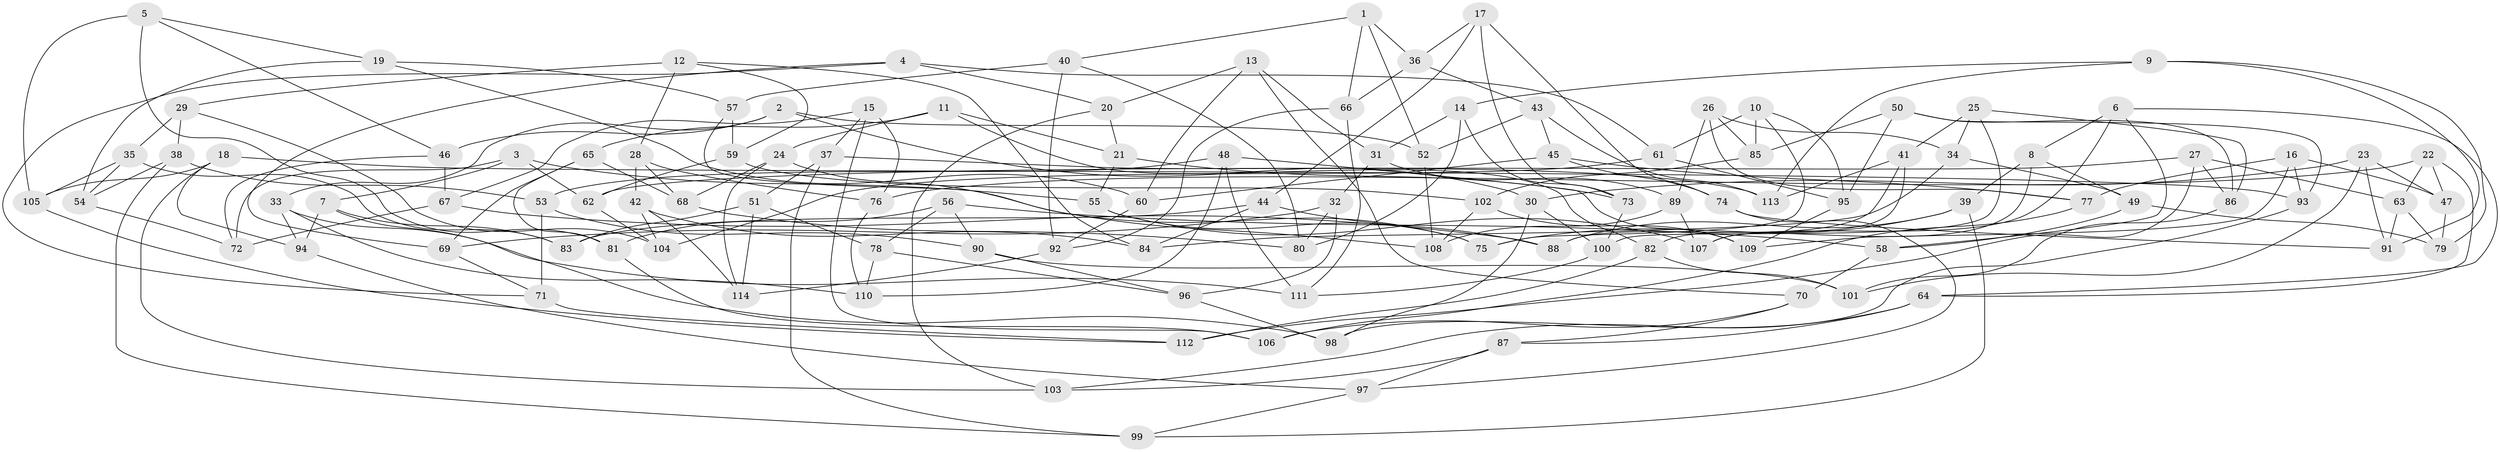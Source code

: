 // Generated by graph-tools (version 1.1) at 2025/50/03/09/25 03:50:50]
// undirected, 114 vertices, 228 edges
graph export_dot {
graph [start="1"]
  node [color=gray90,style=filled];
  1;
  2;
  3;
  4;
  5;
  6;
  7;
  8;
  9;
  10;
  11;
  12;
  13;
  14;
  15;
  16;
  17;
  18;
  19;
  20;
  21;
  22;
  23;
  24;
  25;
  26;
  27;
  28;
  29;
  30;
  31;
  32;
  33;
  34;
  35;
  36;
  37;
  38;
  39;
  40;
  41;
  42;
  43;
  44;
  45;
  46;
  47;
  48;
  49;
  50;
  51;
  52;
  53;
  54;
  55;
  56;
  57;
  58;
  59;
  60;
  61;
  62;
  63;
  64;
  65;
  66;
  67;
  68;
  69;
  70;
  71;
  72;
  73;
  74;
  75;
  76;
  77;
  78;
  79;
  80;
  81;
  82;
  83;
  84;
  85;
  86;
  87;
  88;
  89;
  90;
  91;
  92;
  93;
  94;
  95;
  96;
  97;
  98;
  99;
  100;
  101;
  102;
  103;
  104;
  105;
  106;
  107;
  108;
  109;
  110;
  111;
  112;
  113;
  114;
  1 -- 52;
  1 -- 66;
  1 -- 36;
  1 -- 40;
  2 -- 52;
  2 -- 30;
  2 -- 33;
  2 -- 46;
  3 -- 62;
  3 -- 72;
  3 -- 7;
  3 -- 55;
  4 -- 20;
  4 -- 69;
  4 -- 71;
  4 -- 61;
  5 -- 19;
  5 -- 81;
  5 -- 46;
  5 -- 105;
  6 -- 64;
  6 -- 8;
  6 -- 58;
  6 -- 107;
  7 -- 98;
  7 -- 94;
  7 -- 83;
  8 -- 82;
  8 -- 39;
  8 -- 49;
  9 -- 14;
  9 -- 113;
  9 -- 79;
  9 -- 91;
  10 -- 85;
  10 -- 95;
  10 -- 61;
  10 -- 75;
  11 -- 21;
  11 -- 65;
  11 -- 82;
  11 -- 24;
  12 -- 29;
  12 -- 84;
  12 -- 59;
  12 -- 28;
  13 -- 20;
  13 -- 60;
  13 -- 31;
  13 -- 70;
  14 -- 80;
  14 -- 31;
  14 -- 73;
  15 -- 67;
  15 -- 37;
  15 -- 76;
  15 -- 106;
  16 -- 109;
  16 -- 93;
  16 -- 77;
  16 -- 47;
  17 -- 44;
  17 -- 36;
  17 -- 73;
  17 -- 74;
  18 -- 103;
  18 -- 94;
  18 -- 105;
  18 -- 93;
  19 -- 57;
  19 -- 54;
  19 -- 60;
  20 -- 21;
  20 -- 103;
  21 -- 73;
  21 -- 55;
  22 -- 63;
  22 -- 47;
  22 -- 64;
  22 -- 76;
  23 -- 47;
  23 -- 30;
  23 -- 101;
  23 -- 91;
  24 -- 114;
  24 -- 108;
  24 -- 68;
  25 -- 41;
  25 -- 34;
  25 -- 86;
  25 -- 100;
  26 -- 85;
  26 -- 77;
  26 -- 34;
  26 -- 89;
  27 -- 86;
  27 -- 63;
  27 -- 62;
  27 -- 112;
  28 -- 42;
  28 -- 76;
  28 -- 68;
  29 -- 38;
  29 -- 104;
  29 -- 35;
  30 -- 98;
  30 -- 100;
  31 -- 32;
  31 -- 89;
  32 -- 96;
  32 -- 80;
  32 -- 69;
  33 -- 111;
  33 -- 94;
  33 -- 110;
  34 -- 49;
  34 -- 84;
  35 -- 83;
  35 -- 54;
  35 -- 105;
  36 -- 43;
  36 -- 66;
  37 -- 51;
  37 -- 99;
  37 -- 113;
  38 -- 54;
  38 -- 53;
  38 -- 99;
  39 -- 99;
  39 -- 75;
  39 -- 88;
  40 -- 92;
  40 -- 57;
  40 -- 80;
  41 -- 113;
  41 -- 107;
  41 -- 88;
  42 -- 114;
  42 -- 84;
  42 -- 104;
  43 -- 45;
  43 -- 52;
  43 -- 113;
  44 -- 83;
  44 -- 88;
  44 -- 84;
  45 -- 60;
  45 -- 74;
  45 -- 77;
  46 -- 72;
  46 -- 67;
  47 -- 79;
  48 -- 110;
  48 -- 109;
  48 -- 53;
  48 -- 111;
  49 -- 58;
  49 -- 79;
  50 -- 95;
  50 -- 85;
  50 -- 86;
  50 -- 93;
  51 -- 83;
  51 -- 114;
  51 -- 78;
  52 -- 108;
  53 -- 71;
  53 -- 90;
  54 -- 72;
  55 -- 75;
  55 -- 107;
  56 -- 90;
  56 -- 78;
  56 -- 81;
  56 -- 58;
  57 -- 59;
  57 -- 75;
  58 -- 70;
  59 -- 62;
  59 -- 102;
  60 -- 92;
  61 -- 104;
  61 -- 95;
  62 -- 104;
  63 -- 91;
  63 -- 79;
  64 -- 103;
  64 -- 87;
  65 -- 68;
  65 -- 69;
  65 -- 81;
  66 -- 92;
  66 -- 111;
  67 -- 72;
  67 -- 88;
  68 -- 80;
  69 -- 71;
  70 -- 106;
  70 -- 87;
  71 -- 112;
  73 -- 100;
  74 -- 97;
  74 -- 91;
  76 -- 110;
  77 -- 106;
  78 -- 110;
  78 -- 96;
  81 -- 106;
  82 -- 101;
  82 -- 112;
  85 -- 102;
  86 -- 101;
  87 -- 103;
  87 -- 97;
  89 -- 107;
  89 -- 108;
  90 -- 101;
  90 -- 96;
  92 -- 114;
  93 -- 98;
  94 -- 97;
  95 -- 109;
  96 -- 98;
  97 -- 99;
  100 -- 111;
  102 -- 108;
  102 -- 109;
  105 -- 112;
}
